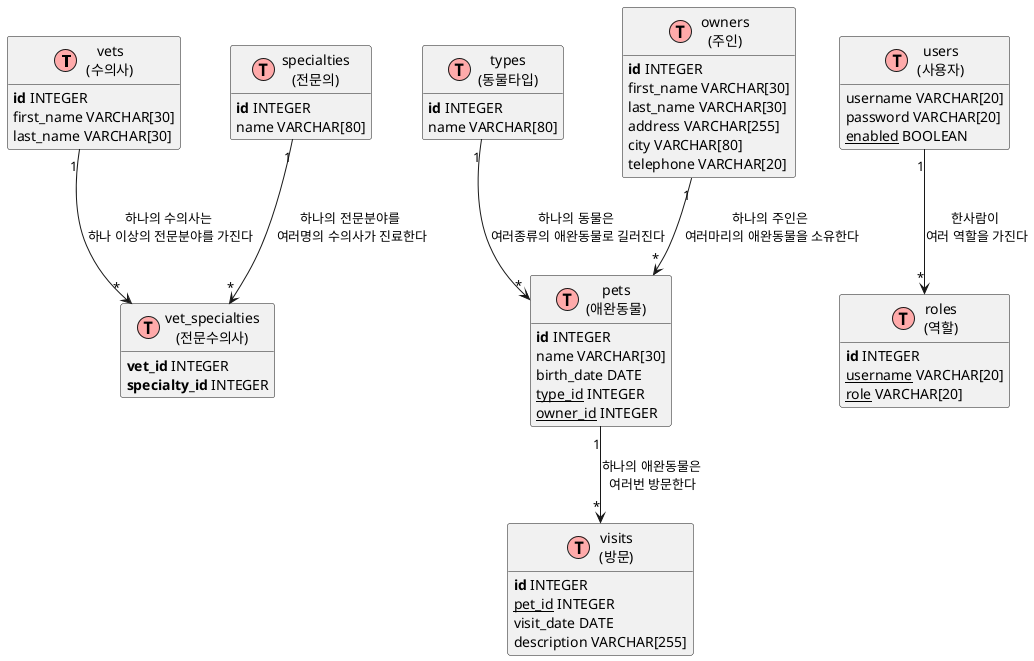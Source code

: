 @startuml
' uncomment the line below if you're using computer with a retina display
' skinparam dpi 300
!define Table(name,desc) class name as "desc" << (T,#FFAAAA) >>
' we use bold for primary key
' green color for unique
' and underscore for not_null
!define primary_key(x) <b>x</b>
!define unique(x) <color:green>x</color>
!define not_null(x) <u>x</u>
' other tags available:
' <i></i>
' <back:COLOR></color>, where color is a color name or html color code
' (#FFAACC)
' see: http://plantuml.com/classes.html#More
hide methods
hide stereotypes

' entities

Table(vets, "vets\n(수의사)") {
  primary_key(id) INTEGER
  first_name VARCHAR[30]
  last_name VARCHAR[30]
}
Table(specialties, "specialties\n(전문의)") {
  primary_key(id) INTEGER
  name VARCHAR[80]
}
Table(vet_specialties, "vet_specialties\n(전문수의사)") {
  primary_key(vet_id) INTEGER
  primary_key(specialty_id) INTEGER
}
Table(types, "types\n(동물타입)") {
  primary_key(id) INTEGER
  name VARCHAR[80]
}
Table(owners, "owners\n(주인)") {
  primary_key(id) INTEGER
  first_name VARCHAR[30]
  last_name VARCHAR[30]
  address VARCHAR[255]
  city VARCHAR[80]
  telephone VARCHAR[20]
}
Table(pets, "pets\n(애완동물)") {
  primary_key(id) INTEGER
  name VARCHAR[30]
  birth_date DATE
  not_null(type_id) INTEGER
  not_null(owner_id) INTEGER
}
Table(visits, "visits\n(방문)") {
  primary_key(id) INTEGER
  not_null(pet_id) INTEGER
  visit_date DATE
  description VARCHAR[255]
}
Table(users, "users\n(사용자)") {
  username VARCHAR[20]
  password VARCHAR[20]
  not_null(enabled) BOOLEAN
}
Table(roles, "roles\n(역할)") {
  primary_key(id) INTEGER
  not_null(username) VARCHAR[20]
  not_null(role) VARCHAR[20]
}

types "1" --> "*" pets : "하나의 동물은 \n여러종류의 애완동물로 길러진다"
owners "1" --> "*" pets : "하나의 주인은 \n여러마리의 애완동물을 소유한다"
pets "1" --> "*" visits : "하나의 애완동물은 \n여러번 방문한다"
vets "1" --> "*" vet_specialties : "하나의 수의사는 \n하나 이상의 전문분야를 가진다"
specialties "1" --> "*" vet_specialties : "하나의 전문분야를 \n여러명의 수의사가 진료한다"
users "1" --> "*" roles : "한사람이 \n여러 역할을 가진다"

@enduml